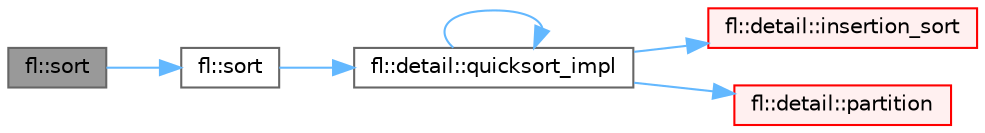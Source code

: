 digraph "fl::sort"
{
 // INTERACTIVE_SVG=YES
 // LATEX_PDF_SIZE
  bgcolor="transparent";
  edge [fontname=Helvetica,fontsize=10,labelfontname=Helvetica,labelfontsize=10];
  node [fontname=Helvetica,fontsize=10,shape=box,height=0.2,width=0.4];
  rankdir="LR";
  Node1 [id="Node000001",label="fl::sort",height=0.2,width=0.4,color="gray40", fillcolor="grey60", style="filled", fontcolor="black",tooltip=" "];
  Node1 -> Node2 [id="edge1_Node000001_Node000002",color="steelblue1",style="solid",tooltip=" "];
  Node2 [id="Node000002",label="fl::sort",height=0.2,width=0.4,color="grey40", fillcolor="white", style="filled",URL="$d4/d36/namespacefl_abfdc16d721df0c5970fede0c4e4c04ba.html#abfdc16d721df0c5970fede0c4e4c04ba",tooltip=" "];
  Node2 -> Node3 [id="edge2_Node000002_Node000003",color="steelblue1",style="solid",tooltip=" "];
  Node3 [id="Node000003",label="fl::detail::quicksort_impl",height=0.2,width=0.4,color="grey40", fillcolor="white", style="filled",URL="$df/d9e/namespacefl_1_1detail_aa2f29333b4122deedbbc32b7b0beb67b.html#aa2f29333b4122deedbbc32b7b0beb67b",tooltip=" "];
  Node3 -> Node4 [id="edge3_Node000003_Node000004",color="steelblue1",style="solid",tooltip=" "];
  Node4 [id="Node000004",label="fl::detail::insertion_sort",height=0.2,width=0.4,color="red", fillcolor="#FFF0F0", style="filled",URL="$df/d9e/namespacefl_1_1detail_a8c04f3c3d6b52c20a5d2916afb4ad50b.html#a8c04f3c3d6b52c20a5d2916afb4ad50b",tooltip=" "];
  Node3 -> Node6 [id="edge4_Node000003_Node000006",color="steelblue1",style="solid",tooltip=" "];
  Node6 [id="Node000006",label="fl::detail::partition",height=0.2,width=0.4,color="red", fillcolor="#FFF0F0", style="filled",URL="$df/d9e/namespacefl_1_1detail_a6d8de3d811d1929076314c478367d5b2.html#a6d8de3d811d1929076314c478367d5b2",tooltip=" "];
  Node3 -> Node3 [id="edge5_Node000003_Node000003",color="steelblue1",style="solid",tooltip=" "];
}
